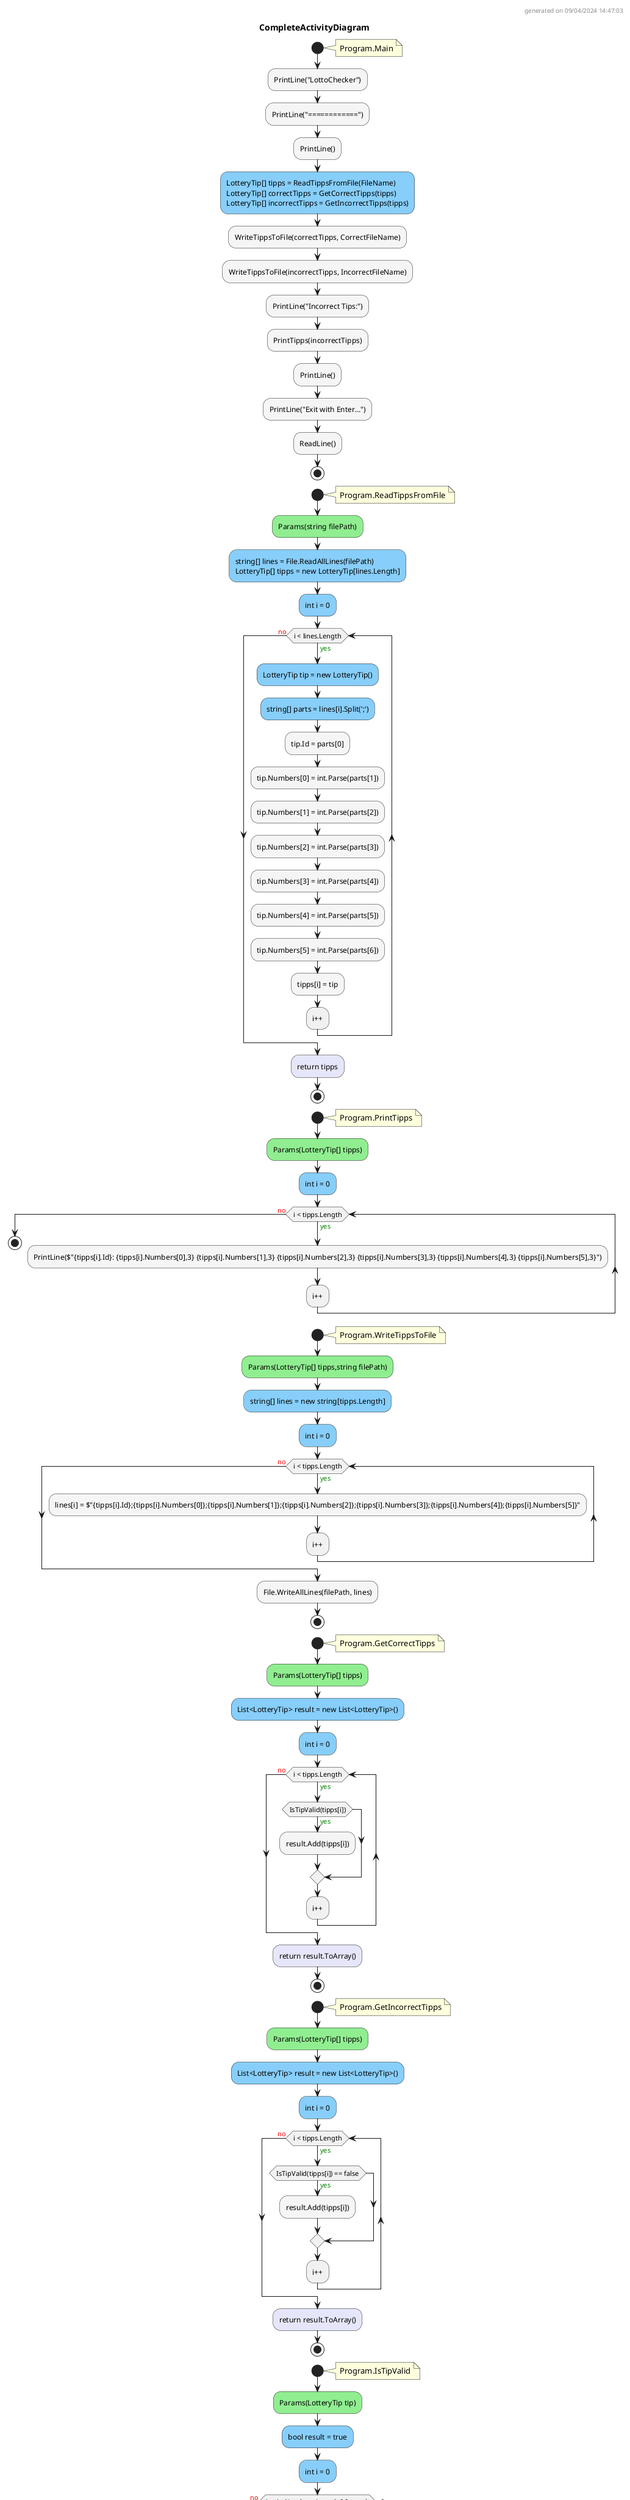 @startuml CompleteActivityDiagram
header
generated on 09/04/2024 14:47:03
end header
title CompleteActivityDiagram
start
note right:  Program.Main
#WhiteSmoke:PrintLine("LottoChecker");
#WhiteSmoke:PrintLine("============");
#WhiteSmoke:PrintLine();
#LightSkyBlue:LotteryTip[] tipps = ReadTippsFromFile(FileName)\nLotteryTip[] correctTipps = GetCorrectTipps(tipps)\nLotteryTip[] incorrectTipps = GetIncorrectTipps(tipps);
#WhiteSmoke:WriteTippsToFile(correctTipps, CorrectFileName);
#WhiteSmoke:WriteTippsToFile(incorrectTipps, IncorrectFileName);
#WhiteSmoke:PrintLine("Incorrect Tips:");
#WhiteSmoke:PrintTipps(incorrectTipps);
#WhiteSmoke:PrintLine();
#WhiteSmoke:PrintLine("Exit with Enter...");
#WhiteSmoke:ReadLine();
stop
start
note right:  Program.ReadTippsFromFile
#LightGreen:Params(string filePath);
#LightSkyBlue:string[] lines = File.ReadAllLines(filePath)\nLotteryTip[] tipps = new LotteryTip[lines.Length];
#LightSkyBlue:int i = 0;
while (i < lines.Length) is (<color:green>yes)
        #LightSkyBlue:LotteryTip tip = new LotteryTip();
        #LightSkyBlue:string[] parts = lines[i].Split(';');
        #WhiteSmoke:tip.Id = parts[0];
        #WhiteSmoke:tip.Numbers[0] = int.Parse(parts[1]);
        #WhiteSmoke:tip.Numbers[1] = int.Parse(parts[2]);
        #WhiteSmoke:tip.Numbers[2] = int.Parse(parts[3]);
        #WhiteSmoke:tip.Numbers[3] = int.Parse(parts[4]);
        #WhiteSmoke:tip.Numbers[4] = int.Parse(parts[5]);
        #WhiteSmoke:tip.Numbers[5] = int.Parse(parts[6]);
        #WhiteSmoke:tipps[i] = tip;
:i++;
endwhile (<color:red>no)
#Lavender:return tipps;
stop
start
note right:  Program.PrintTipps
#LightGreen:Params(LotteryTip[] tipps);
#LightSkyBlue:int i = 0;
while (i < tipps.Length) is (<color:green>yes)
        #WhiteSmoke:PrintLine($"{tipps[i].Id}: {tipps[i].Numbers[0],3} {tipps[i].Numbers[1],3} {tipps[i].Numbers[2],3} {tipps[i].Numbers[3],3} {tipps[i].Numbers[4],3} {tipps[i].Numbers[5],3}");
:i++;
endwhile (<color:red>no)
stop
start
note right:  Program.WriteTippsToFile
#LightGreen:Params(LotteryTip[] tipps,string filePath);
#LightSkyBlue:string[] lines = new string[tipps.Length];
#LightSkyBlue:int i = 0;
while (i < tipps.Length) is (<color:green>yes)
        #WhiteSmoke:lines[i] = $"{tipps[i].Id};{tipps[i].Numbers[0]};{tipps[i].Numbers[1]};{tipps[i].Numbers[2]};{tipps[i].Numbers[3]};{tipps[i].Numbers[4]};{tipps[i].Numbers[5]}";
:i++;
endwhile (<color:red>no)
#WhiteSmoke:File.WriteAllLines(filePath, lines);
stop
start
note right:  Program.GetCorrectTipps
#LightGreen:Params(LotteryTip[] tipps);
#LightSkyBlue:List<LotteryTip> result = new List<LotteryTip>();
#LightSkyBlue:int i = 0;
while (i < tipps.Length) is (<color:green>yes)
        if (IsTipValid(tipps[i])) then (<color:green>yes)
                #WhiteSmoke:result.Add(tipps[i]);
        endif
:i++;
endwhile (<color:red>no)
#Lavender:return result.ToArray();
stop
start
note right:  Program.GetIncorrectTipps
#LightGreen:Params(LotteryTip[] tipps);
#LightSkyBlue:List<LotteryTip> result = new List<LotteryTip>();
#LightSkyBlue:int i = 0;
while (i < tipps.Length) is (<color:green>yes)
        if (IsTipValid(tipps[i]) == false) then (<color:green>yes)
                #WhiteSmoke:result.Add(tipps[i]);
        endif
:i++;
endwhile (<color:red>no)
#Lavender:return result.ToArray();
stop
start
note right:  Program.IsTipValid
#LightGreen:Params(LotteryTip tip);
#LightSkyBlue:bool result = true;
#LightSkyBlue:int i = 0;
while (i < tip.Numbers.Length && result) is (<color:green>yes)
        if (tip.Numbers[i] < 1 || tip.Numbers[i] > 45 || CountNumberInTip(tip.Numbers[i], tip) != 1) then (<color:green>yes)
                #WhiteSmoke:result = false;
        endif
:i++;
endwhile (<color:red>no)
#Lavender:return result;
stop
start
note right:  Program.CountNumberInTip
#LightGreen:Params(int number,LotteryTip tip);
#LightSkyBlue:int result = 0;
#LightSkyBlue:int i = 0;
while (i < tip.Numbers.Length) is (<color:green>yes)
        if (number == tip.Numbers[i]) then (<color:green>yes)
                #WhiteSmoke:result++;
        endif
:i++;
endwhile (<color:red>no)
#Lavender:return result;
stop
footer
generated with the DiagramCreator by Prof.Gehrer
end footer
@enduml
